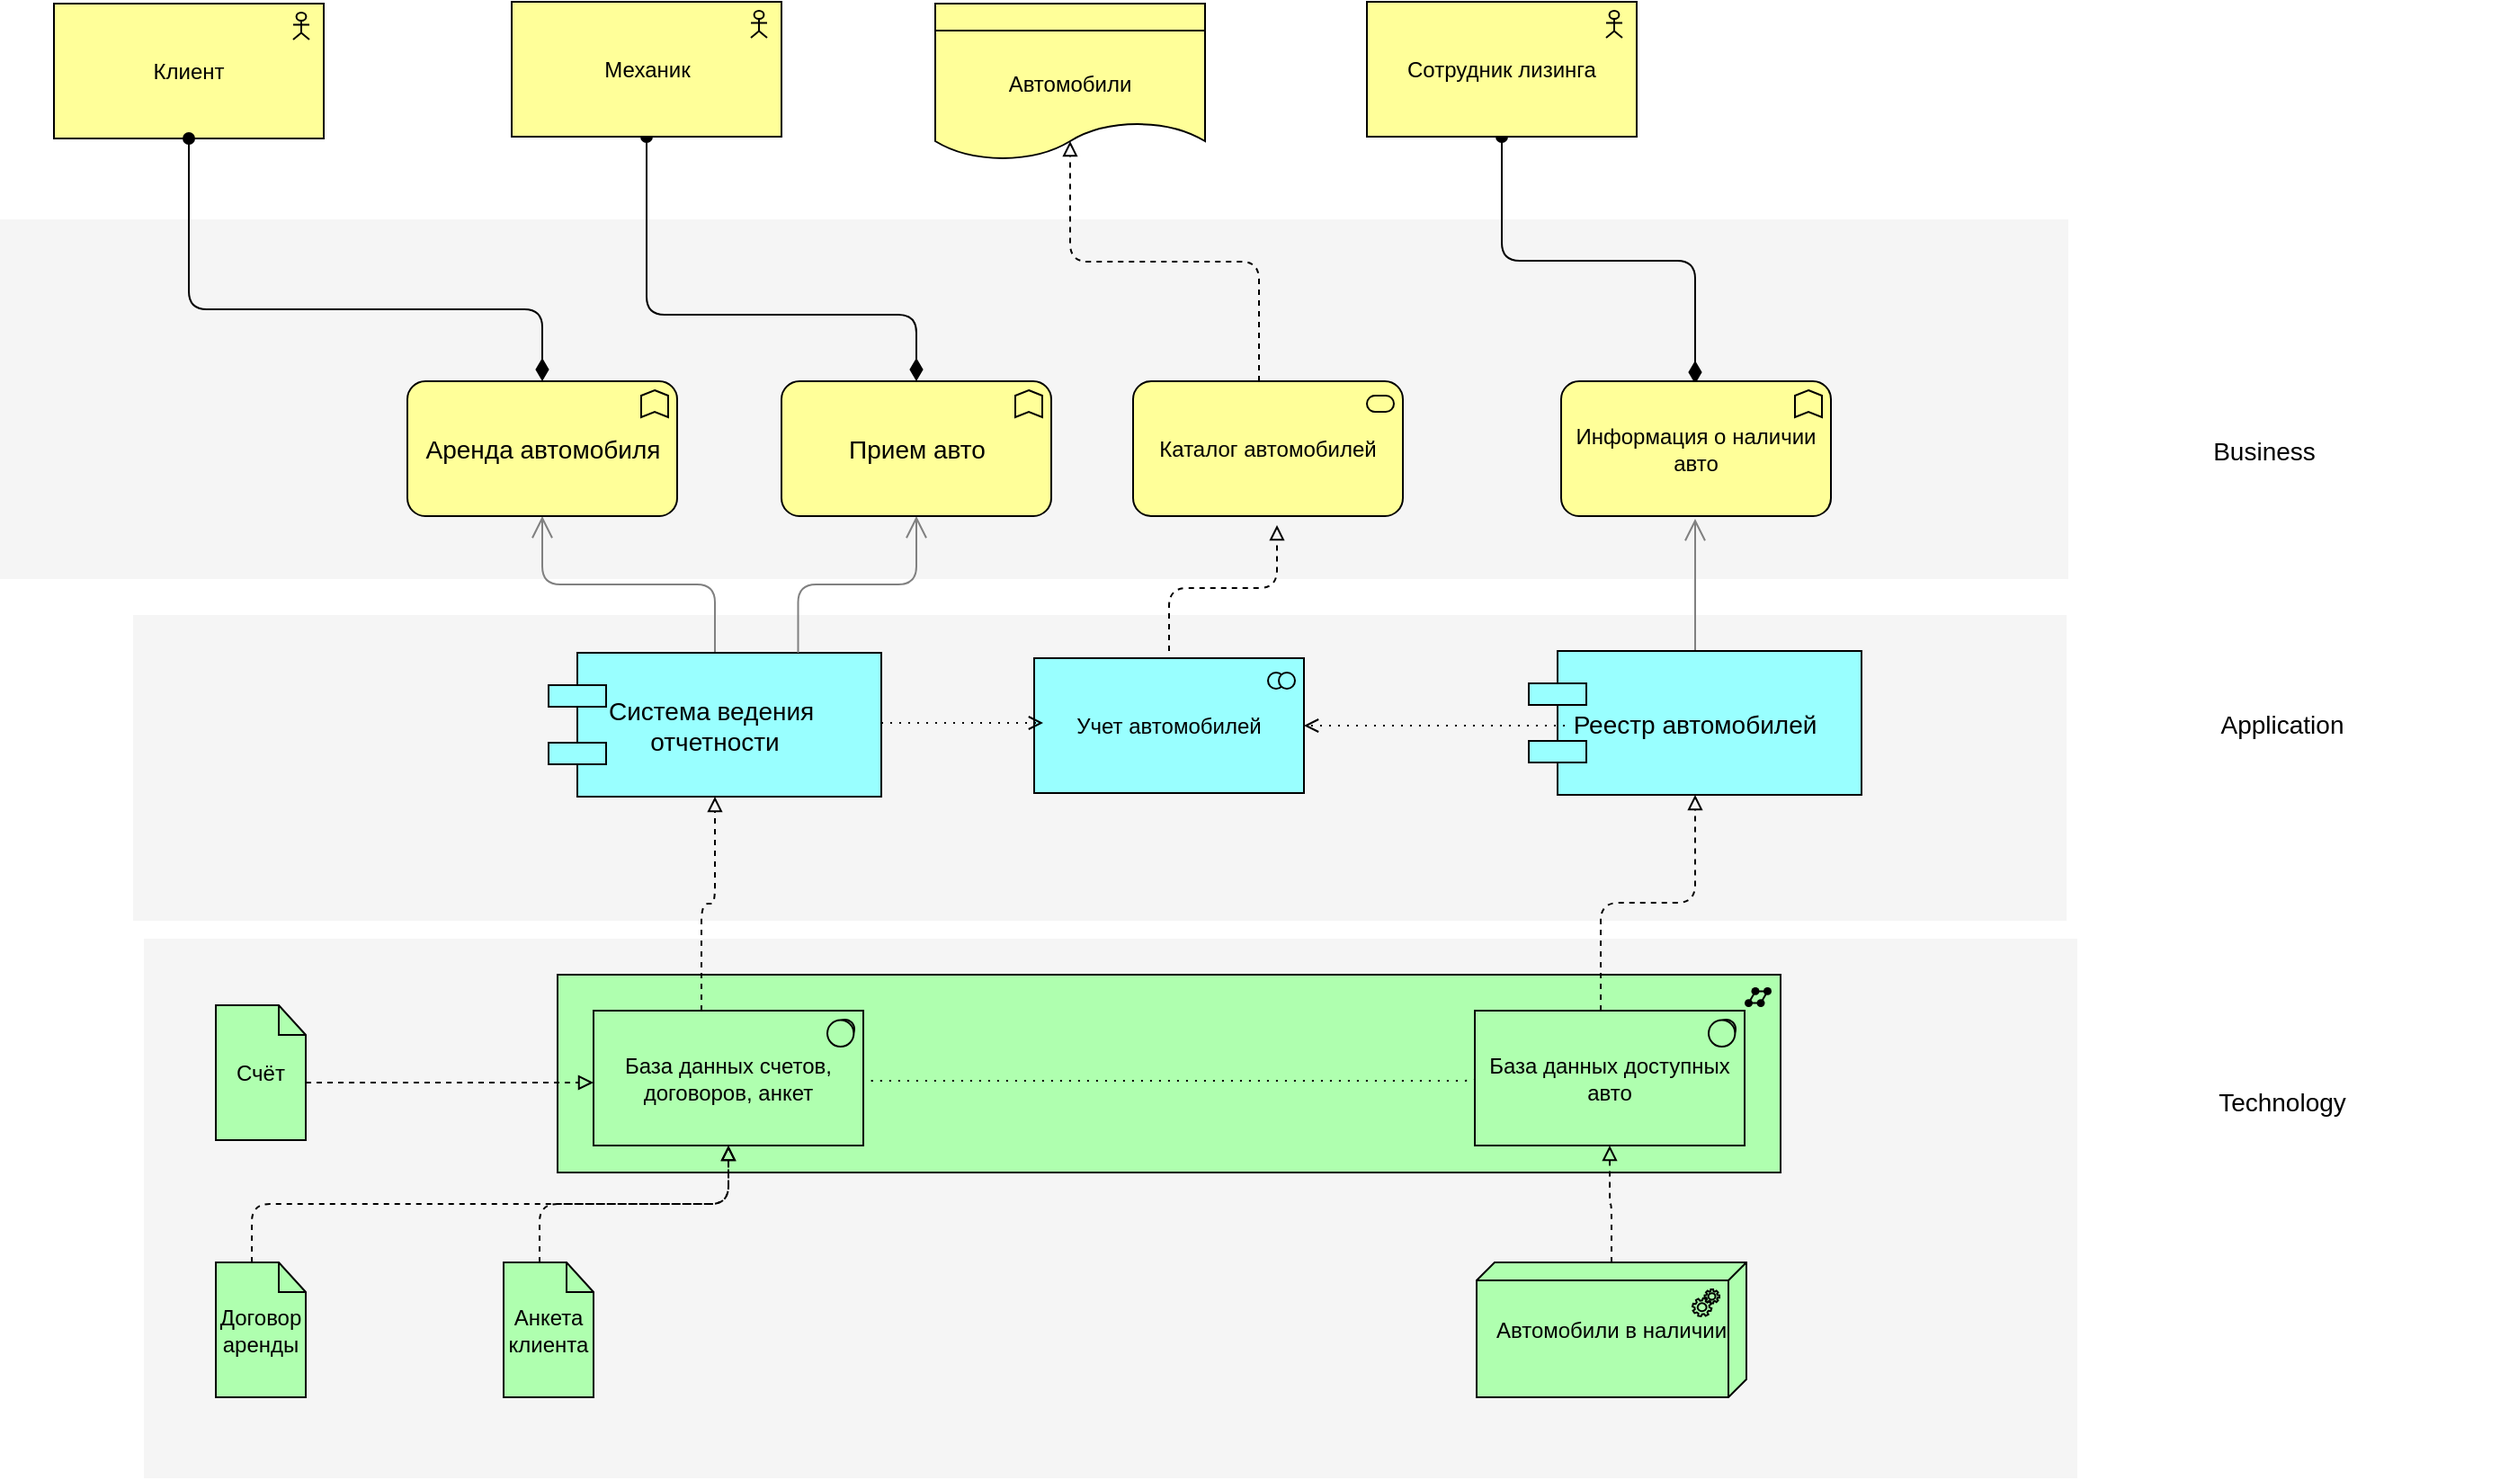 <mxfile version="24.8.4">
  <diagram name="Страница — 1" id="quy6FabhEdVLUosBJ1cG">
    <mxGraphModel dx="1687" dy="918" grid="1" gridSize="10" guides="1" tooltips="1" connect="1" arrows="1" fold="1" page="1" pageScale="1" pageWidth="1654" pageHeight="2336" math="0" shadow="0">
      <root>
        <mxCell id="0" />
        <mxCell id="1" parent="0" />
        <mxCell id="Cl_bud7vVA02_AtHJlxr-1" value="" style="whiteSpace=wrap;html=1;strokeColor=none;strokeWidth=1;fillColor=#f5f5f5;fontSize=14;" vertex="1" parent="1">
          <mxGeometry x="200" y="670" width="1075" height="300" as="geometry" />
        </mxCell>
        <mxCell id="Cl_bud7vVA02_AtHJlxr-2" value="" style="whiteSpace=wrap;html=1;strokeColor=none;strokeWidth=1;fillColor=#f5f5f5;fontSize=14;" vertex="1" parent="1">
          <mxGeometry x="194" y="490" width="1075" height="170" as="geometry" />
        </mxCell>
        <mxCell id="Cl_bud7vVA02_AtHJlxr-3" value="" style="whiteSpace=wrap;html=1;strokeColor=none;strokeWidth=1;fillColor=#f5f5f5;fontSize=14;" vertex="1" parent="1">
          <mxGeometry x="120" y="270" width="1150" height="200" as="geometry" />
        </mxCell>
        <mxCell id="Cl_bud7vVA02_AtHJlxr-4" style="edgeStyle=elbowEdgeStyle;rounded=1;elbow=vertical;html=1;startSize=10;endArrow=open;endFill=0;endSize=10;jettySize=auto;orthogonalLoop=1;strokeColor=#808080;fontSize=14;" edge="1" parent="1" source="Cl_bud7vVA02_AtHJlxr-5" target="Cl_bud7vVA02_AtHJlxr-9">
          <mxGeometry relative="1" as="geometry" />
        </mxCell>
        <mxCell id="Cl_bud7vVA02_AtHJlxr-5" value="Система ведения &#xa;отчетности" style="shape=component;align=center;fillColor=#99ffff;gradientColor=none;fontSize=14;" vertex="1" parent="1">
          <mxGeometry x="425" y="511" width="185" height="80" as="geometry" />
        </mxCell>
        <mxCell id="Cl_bud7vVA02_AtHJlxr-6" style="edgeStyle=elbowEdgeStyle;rounded=1;elbow=vertical;html=1;startSize=10;endArrow=open;endFill=0;endSize=10;jettySize=auto;orthogonalLoop=1;strokeColor=#808080;fontSize=14;exitX=0.75;exitY=0;exitDx=0;exitDy=0;" edge="1" parent="1" source="Cl_bud7vVA02_AtHJlxr-5">
          <mxGeometry relative="1" as="geometry">
            <mxPoint x="629.5" y="510" as="sourcePoint" />
            <mxPoint x="629.5" y="435" as="targetPoint" />
          </mxGeometry>
        </mxCell>
        <mxCell id="Cl_bud7vVA02_AtHJlxr-7" style="edgeStyle=elbowEdgeStyle;rounded=1;elbow=vertical;html=1;startSize=10;endArrow=open;endFill=0;endSize=10;jettySize=auto;orthogonalLoop=1;strokeColor=#808080;fontSize=14;" edge="1" parent="1" source="Cl_bud7vVA02_AtHJlxr-8">
          <mxGeometry relative="1" as="geometry">
            <mxPoint x="1062.5" y="436.5" as="targetPoint" />
          </mxGeometry>
        </mxCell>
        <mxCell id="Cl_bud7vVA02_AtHJlxr-8" value="Реестр автомобилей" style="shape=component;align=center;fillColor=#99ffff;gradientColor=none;fontSize=14;" vertex="1" parent="1">
          <mxGeometry x="970" y="510" width="185" height="80" as="geometry" />
        </mxCell>
        <mxCell id="Cl_bud7vVA02_AtHJlxr-9" value="Аренда автомобиля" style="html=1;whiteSpace=wrap;fillColor=#ffff99;shape=mxgraph.archimate3.application;appType=func;archiType=rounded;fontSize=14;" vertex="1" parent="1">
          <mxGeometry x="346.5" y="360" width="150" height="75" as="geometry" />
        </mxCell>
        <mxCell id="Cl_bud7vVA02_AtHJlxr-10" value="Technology" style="text;html=1;strokeColor=none;fillColor=none;align=center;verticalAlign=middle;whiteSpace=wrap;fontSize=14;" vertex="1" parent="1">
          <mxGeometry x="1269" y="751" width="240" height="20" as="geometry" />
        </mxCell>
        <mxCell id="Cl_bud7vVA02_AtHJlxr-11" value="Application" style="text;html=1;strokeColor=none;fillColor=none;align=center;verticalAlign=middle;whiteSpace=wrap;fontSize=14;" vertex="1" parent="1">
          <mxGeometry x="1269" y="541" width="240" height="20" as="geometry" />
        </mxCell>
        <mxCell id="Cl_bud7vVA02_AtHJlxr-12" value="Business" style="text;html=1;strokeColor=none;fillColor=none;align=center;verticalAlign=middle;whiteSpace=wrap;fontSize=14;" vertex="1" parent="1">
          <mxGeometry x="1259" y="389" width="240" height="20" as="geometry" />
        </mxCell>
        <mxCell id="Cl_bud7vVA02_AtHJlxr-14" value="Клиент" style="html=1;outlineConnect=0;whiteSpace=wrap;fillColor=#ffff99;shape=mxgraph.archimate3.application;appType=actor;archiType=square;" vertex="1" parent="1">
          <mxGeometry x="150" y="150" width="150" height="75" as="geometry" />
        </mxCell>
        <mxCell id="Cl_bud7vVA02_AtHJlxr-16" value="" style="html=1;endArrow=diamondThin;endFill=1;edgeStyle=elbowEdgeStyle;elbow=vertical;endSize=10;exitX=0.5;exitY=1;exitDx=0;exitDy=0;exitPerimeter=0;startArrow=oval;startFill=1;entryX=0.5;entryY=0;entryDx=0;entryDy=0;entryPerimeter=0;" edge="1" parent="1" source="Cl_bud7vVA02_AtHJlxr-14" target="Cl_bud7vVA02_AtHJlxr-9">
          <mxGeometry width="160" relative="1" as="geometry">
            <mxPoint x="230" y="230" as="sourcePoint" />
            <mxPoint x="390" y="230" as="targetPoint" />
            <Array as="points">
              <mxPoint x="225" y="320" />
            </Array>
          </mxGeometry>
        </mxCell>
        <mxCell id="Cl_bud7vVA02_AtHJlxr-17" value="Прием авто" style="html=1;whiteSpace=wrap;fillColor=#ffff99;shape=mxgraph.archimate3.application;appType=func;archiType=rounded;fontSize=14;" vertex="1" parent="1">
          <mxGeometry x="554.5" y="360" width="150" height="75" as="geometry" />
        </mxCell>
        <mxCell id="Cl_bud7vVA02_AtHJlxr-18" value="Каталог автомобилей" style="html=1;outlineConnect=0;whiteSpace=wrap;fillColor=#ffff99;shape=mxgraph.archimate3.application;appType=serv;archiType=rounded;" vertex="1" parent="1">
          <mxGeometry x="750" y="360" width="150" height="75" as="geometry" />
        </mxCell>
        <mxCell id="Cl_bud7vVA02_AtHJlxr-20" value="" style="html=1;endArrow=diamondThin;endFill=1;edgeStyle=elbowEdgeStyle;elbow=vertical;endSize=10;entryX=0.5;entryY=0;entryDx=0;entryDy=0;entryPerimeter=0;startArrow=oval;startFill=1;exitX=0.5;exitY=1;exitDx=0;exitDy=0;exitPerimeter=0;" edge="1" parent="1" source="Cl_bud7vVA02_AtHJlxr-48">
          <mxGeometry width="160" relative="1" as="geometry">
            <mxPoint x="960" y="250" as="sourcePoint" />
            <mxPoint x="1062.5" y="361.5" as="targetPoint" />
          </mxGeometry>
        </mxCell>
        <mxCell id="Cl_bud7vVA02_AtHJlxr-21" value="" style="html=1;outlineConnect=0;whiteSpace=wrap;fillColor=#AFFFAF;shape=mxgraph.archimate3.application;appType=netw;archiType=square;" vertex="1" parent="1">
          <mxGeometry x="430" y="690" width="680" height="110" as="geometry" />
        </mxCell>
        <mxCell id="Cl_bud7vVA02_AtHJlxr-22" value="База данных счетов, договоров, анкет" style="html=1;outlineConnect=0;whiteSpace=wrap;fillColor=#AFFFAF;shape=mxgraph.archimate3.application;appType=sysSw;archiType=square;" vertex="1" parent="1">
          <mxGeometry x="450" y="710" width="150" height="75" as="geometry" />
        </mxCell>
        <mxCell id="Cl_bud7vVA02_AtHJlxr-23" value="База данных доступных авто" style="html=1;outlineConnect=0;whiteSpace=wrap;fillColor=#AFFFAF;shape=mxgraph.archimate3.application;appType=sysSw;archiType=square;" vertex="1" parent="1">
          <mxGeometry x="940" y="710" width="150" height="75" as="geometry" />
        </mxCell>
        <mxCell id="Cl_bud7vVA02_AtHJlxr-24" value="" style="edgeStyle=elbowEdgeStyle;html=1;endArrow=block;elbow=vertical;endFill=0;dashed=1;entryX=0.5;entryY=1;entryDx=0;entryDy=0;" edge="1" parent="1" target="Cl_bud7vVA02_AtHJlxr-5">
          <mxGeometry width="160" relative="1" as="geometry">
            <mxPoint x="510" y="710" as="sourcePoint" />
            <mxPoint x="670" y="710" as="targetPoint" />
          </mxGeometry>
        </mxCell>
        <mxCell id="Cl_bud7vVA02_AtHJlxr-25" value="" style="edgeStyle=elbowEdgeStyle;html=1;endArrow=block;elbow=vertical;endFill=0;dashed=1;" edge="1" parent="1" target="Cl_bud7vVA02_AtHJlxr-8">
          <mxGeometry width="160" relative="1" as="geometry">
            <mxPoint x="1010" y="710" as="sourcePoint" />
            <mxPoint x="1170" y="710" as="targetPoint" />
          </mxGeometry>
        </mxCell>
        <mxCell id="Cl_bud7vVA02_AtHJlxr-26" value="Счёт" style="html=1;outlineConnect=0;whiteSpace=wrap;fillColor=#AFFFAF;shape=mxgraph.archimate3.artifact;" vertex="1" parent="1">
          <mxGeometry x="240" y="707" width="50" height="75" as="geometry" />
        </mxCell>
        <mxCell id="Cl_bud7vVA02_AtHJlxr-27" value="Договор аренды" style="html=1;outlineConnect=0;whiteSpace=wrap;fillColor=#AFFFAF;shape=mxgraph.archimate3.artifact;" vertex="1" parent="1">
          <mxGeometry x="240" y="850" width="50" height="75" as="geometry" />
        </mxCell>
        <mxCell id="Cl_bud7vVA02_AtHJlxr-28" value="Анкета клиента" style="html=1;outlineConnect=0;whiteSpace=wrap;fillColor=#AFFFAF;shape=mxgraph.archimate3.artifact;" vertex="1" parent="1">
          <mxGeometry x="400" y="850" width="50" height="75" as="geometry" />
        </mxCell>
        <mxCell id="Cl_bud7vVA02_AtHJlxr-29" value="" style="edgeStyle=elbowEdgeStyle;html=1;endArrow=none;elbow=vertical;dashed=1;startFill=0;dashPattern=1 4;entryX=0;entryY=0.5;entryDx=0;entryDy=0;entryPerimeter=0;" edge="1" parent="1" target="Cl_bud7vVA02_AtHJlxr-23">
          <mxGeometry width="160" relative="1" as="geometry">
            <mxPoint x="600" y="750" as="sourcePoint" />
            <mxPoint x="760" y="750" as="targetPoint" />
          </mxGeometry>
        </mxCell>
        <mxCell id="Cl_bud7vVA02_AtHJlxr-30" value="" style="edgeStyle=elbowEdgeStyle;html=1;endArrow=block;elbow=vertical;endFill=0;dashed=1;" edge="1" parent="1">
          <mxGeometry width="160" relative="1" as="geometry">
            <mxPoint x="290" y="750" as="sourcePoint" />
            <mxPoint x="450" y="750" as="targetPoint" />
          </mxGeometry>
        </mxCell>
        <mxCell id="Cl_bud7vVA02_AtHJlxr-31" value="" style="edgeStyle=elbowEdgeStyle;html=1;endArrow=block;elbow=vertical;endFill=0;dashed=1;entryX=0.5;entryY=1;entryDx=0;entryDy=0;entryPerimeter=0;" edge="1" parent="1" target="Cl_bud7vVA02_AtHJlxr-22">
          <mxGeometry width="160" relative="1" as="geometry">
            <mxPoint x="260" y="850" as="sourcePoint" />
            <mxPoint x="420" y="850" as="targetPoint" />
          </mxGeometry>
        </mxCell>
        <mxCell id="Cl_bud7vVA02_AtHJlxr-32" value="" style="edgeStyle=elbowEdgeStyle;html=1;endArrow=block;elbow=vertical;endFill=0;dashed=1;entryX=0.5;entryY=1;entryDx=0;entryDy=0;entryPerimeter=0;" edge="1" parent="1" target="Cl_bud7vVA02_AtHJlxr-22">
          <mxGeometry width="160" relative="1" as="geometry">
            <mxPoint x="420" y="850" as="sourcePoint" />
            <mxPoint x="580" y="850" as="targetPoint" />
          </mxGeometry>
        </mxCell>
        <mxCell id="Cl_bud7vVA02_AtHJlxr-34" value="Автомобили в наличии" style="html=1;outlineConnect=0;whiteSpace=wrap;fillColor=#AFFFAF;shape=mxgraph.archimate3.tech;techType=equipment;" vertex="1" parent="1">
          <mxGeometry x="941" y="850" width="150" height="75" as="geometry" />
        </mxCell>
        <mxCell id="Cl_bud7vVA02_AtHJlxr-35" value="" style="edgeStyle=elbowEdgeStyle;html=1;endArrow=block;elbow=vertical;endFill=0;dashed=1;entryX=0.5;entryY=1;entryDx=0;entryDy=0;entryPerimeter=0;exitX=0.5;exitY=0;exitDx=0;exitDy=0;exitPerimeter=0;" edge="1" parent="1" target="Cl_bud7vVA02_AtHJlxr-23" source="Cl_bud7vVA02_AtHJlxr-34">
          <mxGeometry width="160" relative="1" as="geometry">
            <mxPoint x="970" y="850" as="sourcePoint" />
            <mxPoint x="1130" y="850" as="targetPoint" />
          </mxGeometry>
        </mxCell>
        <mxCell id="Cl_bud7vVA02_AtHJlxr-37" value="Автомобили" style="html=1;outlineConnect=0;whiteSpace=wrap;fillColor=#ffff99;shape=mxgraph.archimate3.representation;" vertex="1" parent="1">
          <mxGeometry x="640" y="150" width="150" height="90" as="geometry" />
        </mxCell>
        <mxCell id="Cl_bud7vVA02_AtHJlxr-38" value="" style="edgeStyle=elbowEdgeStyle;html=1;endArrow=block;elbow=vertical;endFill=0;dashed=1;entryX=0.5;entryY=0.85;entryDx=0;entryDy=0;entryPerimeter=0;" edge="1" parent="1" target="Cl_bud7vVA02_AtHJlxr-37">
          <mxGeometry width="160" relative="1" as="geometry">
            <mxPoint x="820" y="360" as="sourcePoint" />
            <mxPoint x="980" y="360" as="targetPoint" />
          </mxGeometry>
        </mxCell>
        <mxCell id="Cl_bud7vVA02_AtHJlxr-39" value="Учет автомобилей" style="html=1;outlineConnect=0;whiteSpace=wrap;fillColor=#99ffff;shape=mxgraph.archimate3.application;appType=collab;archiType=square;" vertex="1" parent="1">
          <mxGeometry x="695" y="514" width="150" height="75" as="geometry" />
        </mxCell>
        <mxCell id="Cl_bud7vVA02_AtHJlxr-40" value="" style="edgeStyle=elbowEdgeStyle;html=1;endArrow=open;elbow=vertical;endFill=0;dashed=1;dashPattern=1 4;" edge="1" parent="1">
          <mxGeometry width="160" relative="1" as="geometry">
            <mxPoint x="610" y="550" as="sourcePoint" />
            <mxPoint x="700" y="550" as="targetPoint" />
          </mxGeometry>
        </mxCell>
        <mxCell id="Cl_bud7vVA02_AtHJlxr-41" value="" style="edgeStyle=elbowEdgeStyle;html=1;endArrow=open;elbow=vertical;endFill=0;dashed=1;dashPattern=1 4;entryX=1;entryY=0.5;entryDx=0;entryDy=0;entryPerimeter=0;exitX=0.108;exitY=0.519;exitDx=0;exitDy=0;exitPerimeter=0;" edge="1" parent="1" source="Cl_bud7vVA02_AtHJlxr-8" target="Cl_bud7vVA02_AtHJlxr-39">
          <mxGeometry width="160" relative="1" as="geometry">
            <mxPoint x="910" y="550" as="sourcePoint" />
            <mxPoint x="1070" y="550" as="targetPoint" />
          </mxGeometry>
        </mxCell>
        <mxCell id="Cl_bud7vVA02_AtHJlxr-42" value="" style="edgeStyle=elbowEdgeStyle;html=1;endArrow=block;elbow=vertical;endFill=0;dashed=1;" edge="1" parent="1">
          <mxGeometry width="160" relative="1" as="geometry">
            <mxPoint x="770" y="510" as="sourcePoint" />
            <mxPoint x="830" y="440" as="targetPoint" />
          </mxGeometry>
        </mxCell>
        <mxCell id="Cl_bud7vVA02_AtHJlxr-43" value="Информация о наличии авто" style="html=1;outlineConnect=0;whiteSpace=wrap;fillColor=#ffff99;shape=mxgraph.archimate3.application;appType=func;archiType=rounded;" vertex="1" parent="1">
          <mxGeometry x="988" y="360" width="150" height="75" as="geometry" />
        </mxCell>
        <mxCell id="Cl_bud7vVA02_AtHJlxr-45" value="" style="html=1;endArrow=diamondThin;endFill=1;edgeStyle=elbowEdgeStyle;elbow=vertical;endSize=10;startArrow=oval;startFill=1;entryX=0.5;entryY=0;entryDx=0;entryDy=0;entryPerimeter=0;exitX=0.5;exitY=1;exitDx=0;exitDy=0;exitPerimeter=0;" edge="1" parent="1" source="Cl_bud7vVA02_AtHJlxr-47" target="Cl_bud7vVA02_AtHJlxr-17">
          <mxGeometry width="160" relative="1" as="geometry">
            <mxPoint x="480" y="250" as="sourcePoint" />
            <mxPoint x="630" y="330" as="targetPoint" />
            <Array as="points">
              <mxPoint x="484.5" y="323" />
            </Array>
          </mxGeometry>
        </mxCell>
        <mxCell id="Cl_bud7vVA02_AtHJlxr-47" value="Механик" style="html=1;outlineConnect=0;whiteSpace=wrap;fillColor=#ffff99;shape=mxgraph.archimate3.application;appType=actor;archiType=square;" vertex="1" parent="1">
          <mxGeometry x="404.5" y="149" width="150" height="75" as="geometry" />
        </mxCell>
        <mxCell id="Cl_bud7vVA02_AtHJlxr-48" value="Сотрудник лизинга" style="html=1;outlineConnect=0;whiteSpace=wrap;fillColor=#ffff99;shape=mxgraph.archimate3.application;appType=actor;archiType=square;" vertex="1" parent="1">
          <mxGeometry x="880" y="149" width="150" height="75" as="geometry" />
        </mxCell>
      </root>
    </mxGraphModel>
  </diagram>
</mxfile>
